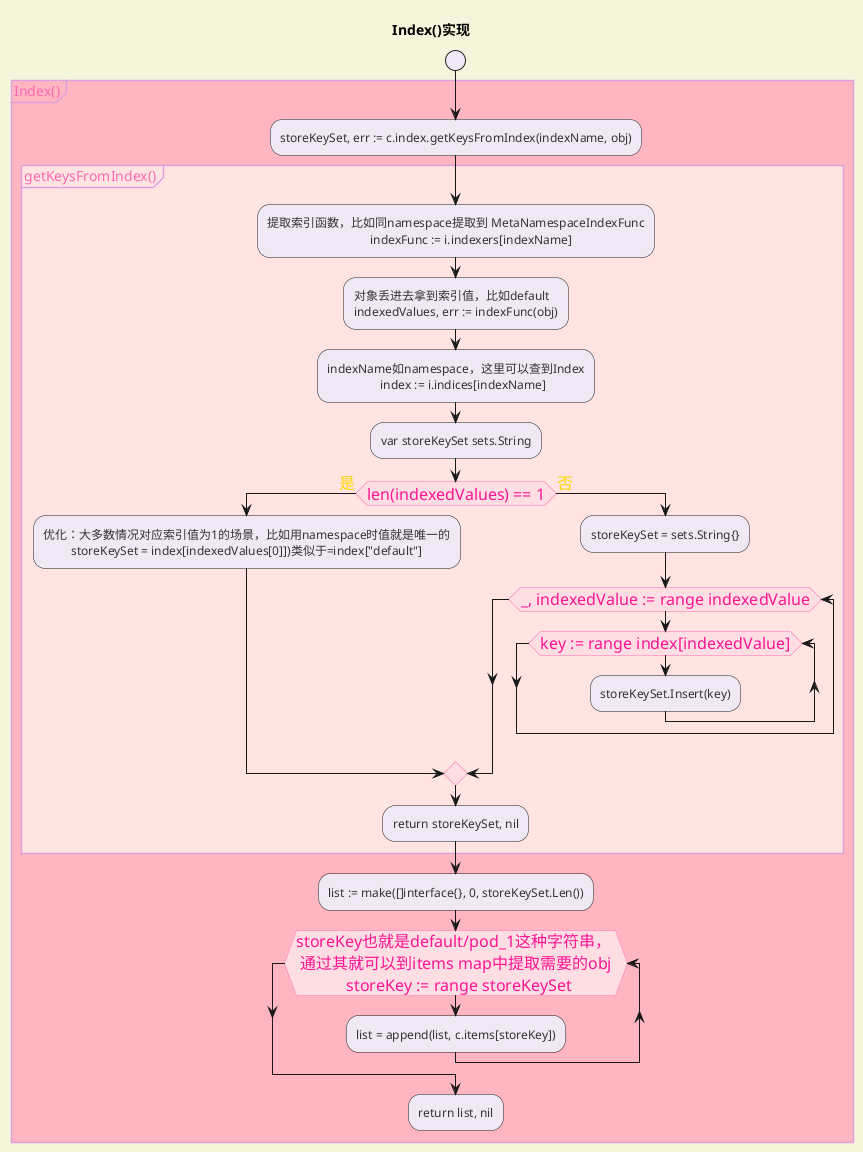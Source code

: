 @startuml

<style>
activityDiagram {
    BackgroundColor #F0E8F5
    BorderColor #FFC0CB
    FontColor #333
    FontName Comic Sans MS
}

diamond {
    BackgroundColor #FFDEE3
    LineColor #FF69B4
    FontColor #FF1493
    FontName Comic Sans MS
    FontSize 16
}

arrow {
    FontColor #FFD700
    FontName Comic Sans MS
    FontSize 16
}

partition {
    LineColor #FF4500
    FontColor #FF6347
    RoundCorner 20
    BackgroundColor #FFE4E1
}

note {
    FontColor #0000FF
    LineColor #8A2BE2
    BackgroundColor #E6E6FA
}

document {
    BackgroundColor #F5F5DC
}

group {
    FontColor #FF69B4
    LineColor #DDA0DD
    BackgroundColor #FFB6C1
}
</style>
title Index()实现

skinparam ConditionEndStyle diamond

start

group Index()
:storeKeySet, err := c.index.getKeysFromIndex(indexName, obj);
    group getKeysFromIndex() #FFE4E1
        :提取索引函数，比如同namespace提取到 MetaNamespaceIndexFunc
         \t\t\t\t indexFunc := i.indexers[indexName];
    :对象丢进去拿到索引值，比如default
	indexedValues, err := indexFunc(obj);
	:indexName如namespace，这里可以查到Index
    \t\t index := i.indices[indexName];
    :var storeKeySet sets.String;

    if (len(indexedValues) == 1) is (是) then
      :优化：大多数情况对应索引值为1的场景，比如用namespace时值就是唯一的
      \t storeKeySet = index[indexedValues[0]])类似于=index["default"];
    else (否)
      :storeKeySet = sets.String{};
      while (_, indexedValue := range indexedValue)
        while (key := range index[indexedValue])
          :storeKeySet.Insert(key);
        endwhile
      endwhile
    endif
    :return storeKeySet, nil;
    end group
    :list := make([]interface{}, 0, storeKeySet.Len());
    while (storeKey也就是default/pod_1这种字符串，\n 通过其就可以到items map中提取需要的obj \n\t    storeKey := range storeKeySet)
      :list = append(list, c.items[storeKey]);
    endwhile
    :return list, nil;
end group
@enduml